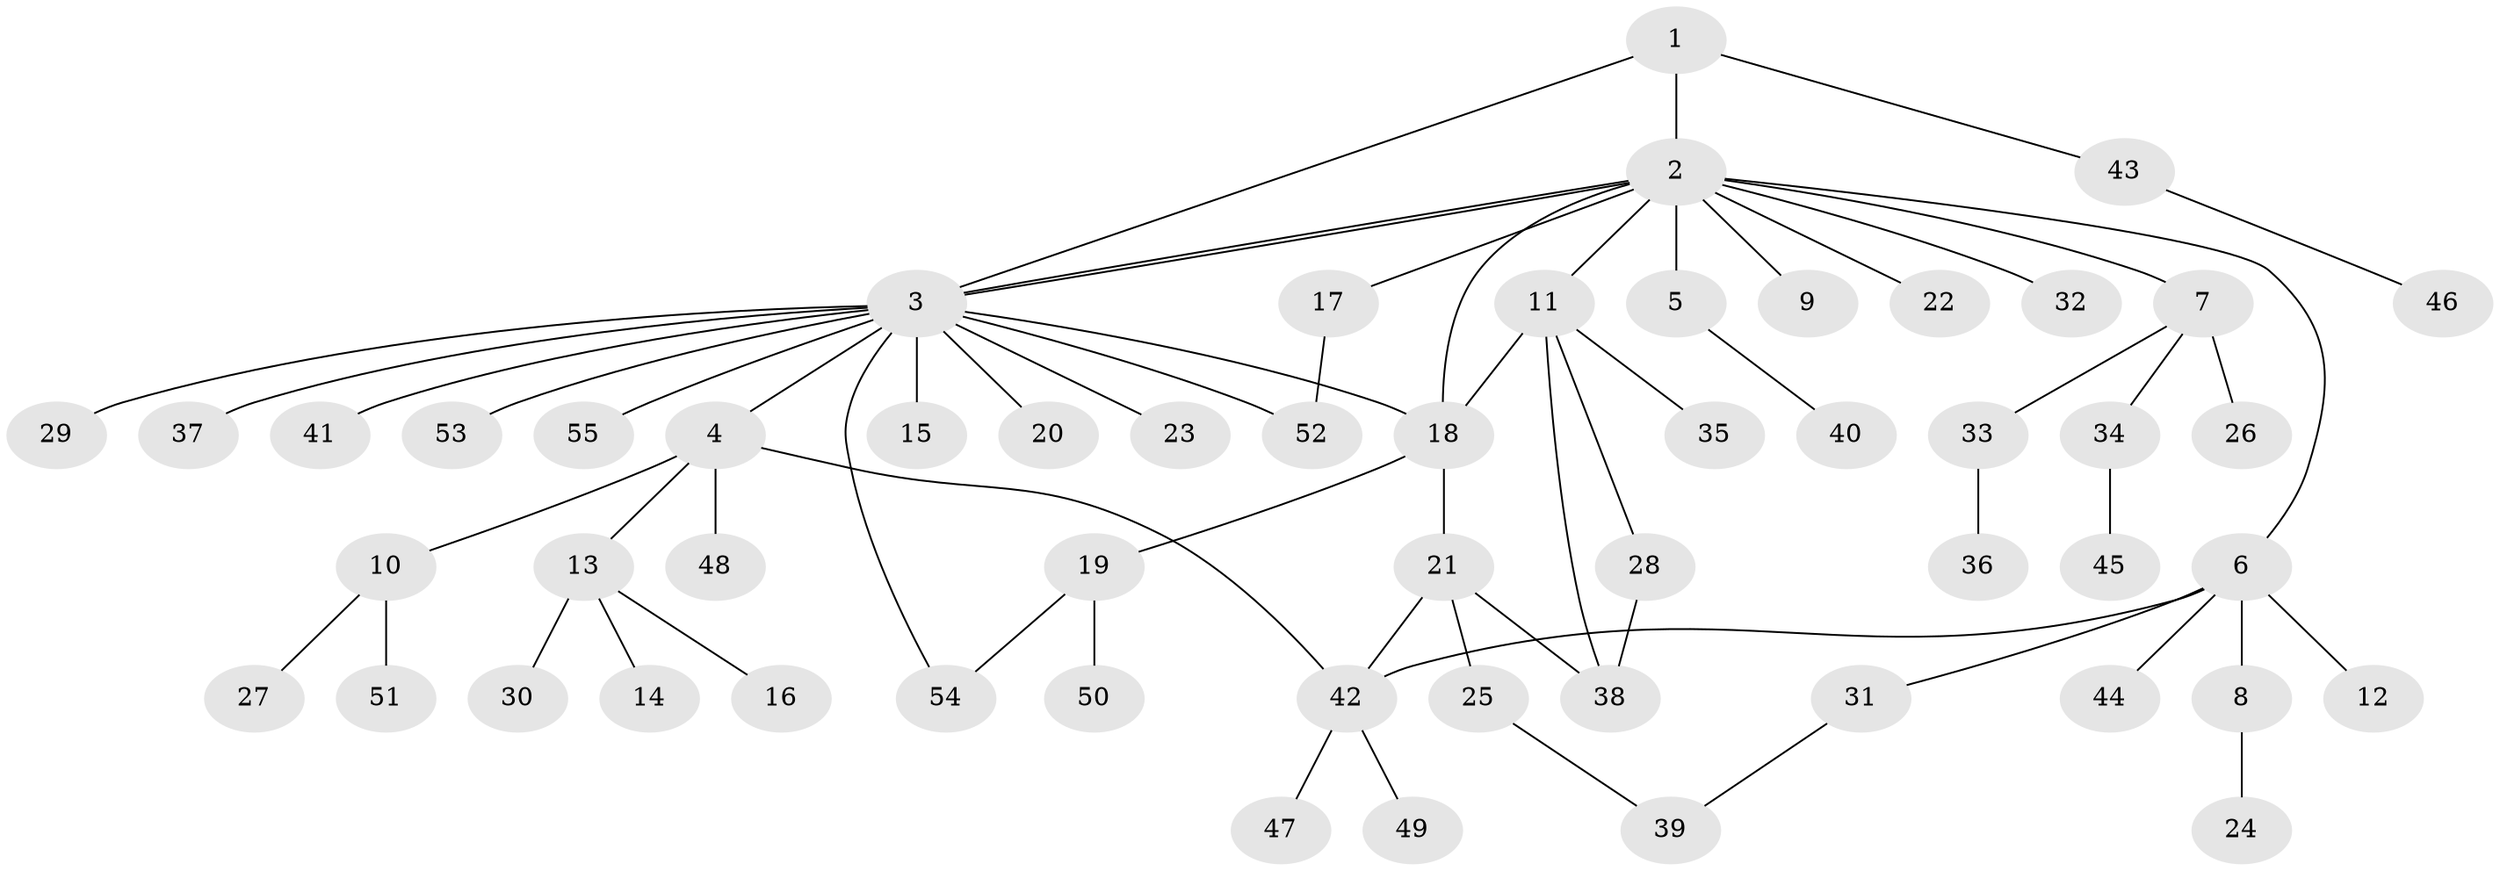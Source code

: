 // coarse degree distribution, {9: 0.0625, 6: 0.125, 1: 0.5625, 2: 0.25}
// Generated by graph-tools (version 1.1) at 2025/18/03/04/25 18:18:11]
// undirected, 55 vertices, 65 edges
graph export_dot {
graph [start="1"]
  node [color=gray90,style=filled];
  1;
  2;
  3;
  4;
  5;
  6;
  7;
  8;
  9;
  10;
  11;
  12;
  13;
  14;
  15;
  16;
  17;
  18;
  19;
  20;
  21;
  22;
  23;
  24;
  25;
  26;
  27;
  28;
  29;
  30;
  31;
  32;
  33;
  34;
  35;
  36;
  37;
  38;
  39;
  40;
  41;
  42;
  43;
  44;
  45;
  46;
  47;
  48;
  49;
  50;
  51;
  52;
  53;
  54;
  55;
  1 -- 2;
  1 -- 3;
  1 -- 43;
  2 -- 3;
  2 -- 3;
  2 -- 5;
  2 -- 6;
  2 -- 7;
  2 -- 9;
  2 -- 11;
  2 -- 17;
  2 -- 18;
  2 -- 22;
  2 -- 32;
  3 -- 4;
  3 -- 15;
  3 -- 18;
  3 -- 20;
  3 -- 23;
  3 -- 29;
  3 -- 37;
  3 -- 41;
  3 -- 52;
  3 -- 53;
  3 -- 54;
  3 -- 55;
  4 -- 10;
  4 -- 13;
  4 -- 42;
  4 -- 48;
  5 -- 40;
  6 -- 8;
  6 -- 12;
  6 -- 31;
  6 -- 42;
  6 -- 44;
  7 -- 26;
  7 -- 33;
  7 -- 34;
  8 -- 24;
  10 -- 27;
  10 -- 51;
  11 -- 18;
  11 -- 28;
  11 -- 35;
  11 -- 38;
  13 -- 14;
  13 -- 16;
  13 -- 30;
  17 -- 52;
  18 -- 19;
  18 -- 21;
  19 -- 50;
  19 -- 54;
  21 -- 25;
  21 -- 38;
  21 -- 42;
  25 -- 39;
  28 -- 38;
  31 -- 39;
  33 -- 36;
  34 -- 45;
  42 -- 47;
  42 -- 49;
  43 -- 46;
}
